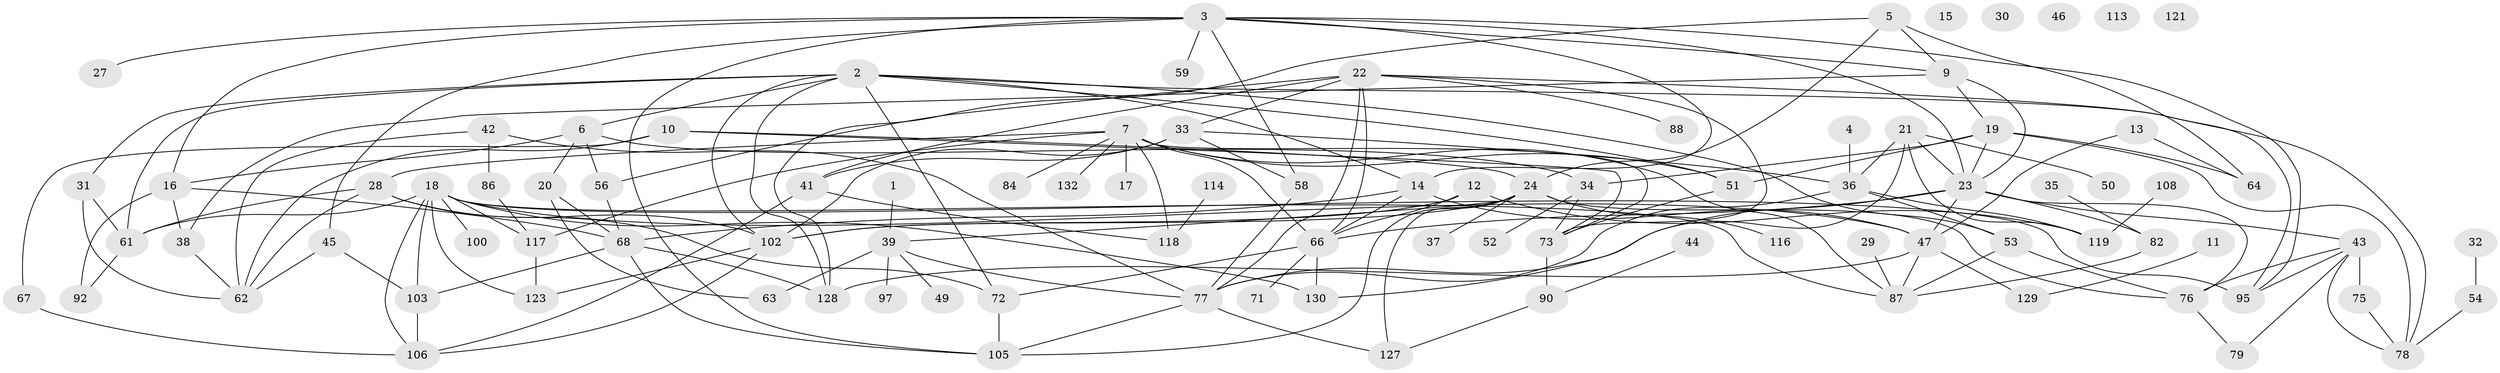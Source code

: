 // original degree distribution, {1: 0.18045112781954886, 8: 0.03759398496240601, 6: 0.06015037593984962, 2: 0.18796992481203006, 5: 0.09774436090225563, 4: 0.19548872180451127, 3: 0.18796992481203006, 0: 0.03759398496240601, 9: 0.007518796992481203, 7: 0.007518796992481203}
// Generated by graph-tools (version 1.1) at 2025/41/03/06/25 10:41:24]
// undirected, 95 vertices, 170 edges
graph export_dot {
graph [start="1"]
  node [color=gray90,style=filled];
  1;
  2 [super="+70"];
  3 [super="+8"];
  4;
  5 [super="+65"];
  6;
  7 [super="+122"];
  9 [super="+25"];
  10 [super="+96"];
  11;
  12;
  13;
  14 [super="+48"];
  15;
  16 [super="+115"];
  17;
  18 [super="+133"];
  19 [super="+98"];
  20 [super="+93"];
  21 [super="+26"];
  22 [super="+94"];
  23 [super="+80"];
  24 [super="+91"];
  27;
  28 [super="+124"];
  29;
  30;
  31;
  32;
  33 [super="+125"];
  34;
  35 [super="+101"];
  36 [super="+40"];
  37;
  38;
  39 [super="+89"];
  41;
  42;
  43 [super="+85"];
  44;
  45;
  46;
  47 [super="+99"];
  49;
  50;
  51 [super="+60"];
  52 [super="+57"];
  53 [super="+55"];
  54;
  56;
  58;
  59;
  61 [super="+104"];
  62 [super="+74"];
  63;
  64 [super="+83"];
  66 [super="+69"];
  67;
  68 [super="+110"];
  71;
  72 [super="+131"];
  73 [super="+112"];
  75;
  76 [super="+120"];
  77 [super="+126"];
  78 [super="+81"];
  79;
  82 [super="+107"];
  84;
  86;
  87;
  88;
  90 [super="+109"];
  92;
  95;
  97;
  100;
  102;
  103;
  105;
  106 [super="+111"];
  108;
  113;
  114;
  116;
  117;
  118;
  119;
  121;
  123;
  127;
  128;
  129;
  130;
  132;
  1 -- 39;
  2 -- 6;
  2 -- 61;
  2 -- 102;
  2 -- 128;
  2 -- 78;
  2 -- 31;
  2 -- 14;
  2 -- 53;
  2 -- 72;
  2 -- 51;
  3 -- 9;
  3 -- 27;
  3 -- 45;
  3 -- 14;
  3 -- 16;
  3 -- 105;
  3 -- 58;
  3 -- 59;
  3 -- 95;
  3 -- 23;
  4 -- 36;
  5 -- 9;
  5 -- 64;
  5 -- 24;
  5 -- 128;
  6 -- 16;
  6 -- 20;
  6 -- 34;
  6 -- 56;
  7 -- 73;
  7 -- 84;
  7 -- 118;
  7 -- 17;
  7 -- 66;
  7 -- 51;
  7 -- 132;
  7 -- 117;
  7 -- 87;
  7 -- 28;
  9 -- 38;
  9 -- 19 [weight=2];
  9 -- 23;
  10 -- 62;
  10 -- 73;
  10 -- 24;
  10 -- 67;
  11 -- 129;
  12 -- 66;
  12 -- 102;
  12 -- 119;
  13 -- 64;
  13 -- 47;
  14 -- 47;
  14 -- 68;
  14 -- 66;
  16 -- 38;
  16 -- 68;
  16 -- 92 [weight=2];
  18 -- 87;
  18 -- 95;
  18 -- 100;
  18 -- 103;
  18 -- 106;
  18 -- 123;
  18 -- 130;
  18 -- 61;
  18 -- 117;
  18 -- 47;
  19 -- 78;
  19 -- 64;
  19 -- 34;
  19 -- 23;
  19 -- 51;
  20 -- 63;
  20 -- 68;
  21 -- 50 [weight=2];
  21 -- 119;
  21 -- 130;
  21 -- 36;
  21 -- 23;
  22 -- 33;
  22 -- 66;
  22 -- 56;
  22 -- 41;
  22 -- 88;
  22 -- 77;
  22 -- 95;
  22 -- 73;
  23 -- 47;
  23 -- 66;
  23 -- 82;
  23 -- 43;
  23 -- 76;
  23 -- 77;
  24 -- 102;
  24 -- 116;
  24 -- 127;
  24 -- 37;
  24 -- 105;
  24 -- 39;
  24 -- 76;
  28 -- 62;
  28 -- 102;
  28 -- 61;
  28 -- 72;
  29 -- 87;
  31 -- 61;
  31 -- 62;
  32 -- 54;
  33 -- 41;
  33 -- 58;
  33 -- 102;
  33 -- 36;
  34 -- 52;
  34 -- 73;
  35 -- 82;
  36 -- 77;
  36 -- 119;
  36 -- 53;
  38 -- 62;
  39 -- 49;
  39 -- 77;
  39 -- 97;
  39 -- 63;
  41 -- 118;
  41 -- 106;
  42 -- 86;
  42 -- 77;
  42 -- 62;
  43 -- 75;
  43 -- 79;
  43 -- 95;
  43 -- 78;
  43 -- 76;
  44 -- 90;
  45 -- 103;
  45 -- 62;
  47 -- 87;
  47 -- 128;
  47 -- 129;
  51 -- 73;
  53 -- 87;
  53 -- 76;
  54 -- 78;
  56 -- 68;
  58 -- 77;
  61 -- 92;
  66 -- 71;
  66 -- 130;
  66 -- 72;
  67 -- 106;
  68 -- 105;
  68 -- 128;
  68 -- 103;
  72 -- 105;
  73 -- 90;
  75 -- 78;
  76 -- 79;
  77 -- 127;
  77 -- 105;
  82 -- 87;
  86 -- 117;
  90 -- 127;
  102 -- 123;
  102 -- 106;
  103 -- 106;
  108 -- 119;
  114 -- 118;
  117 -- 123;
}
